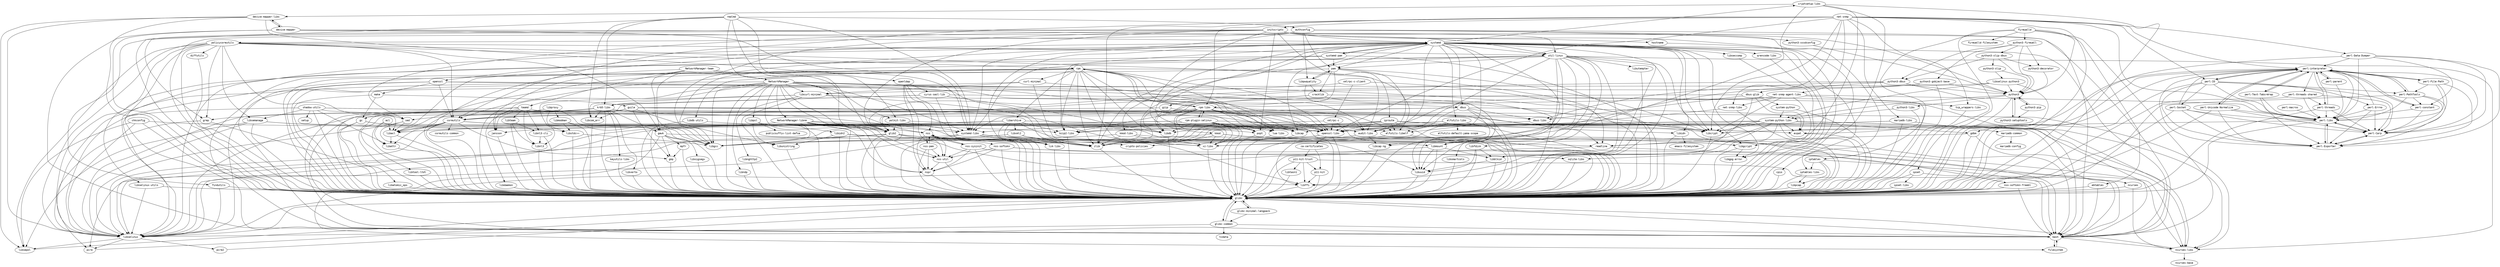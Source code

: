 strict digraph G {
node [fontname=monospace];
  "acl" -> "glibc";
  "acl" -> "libacl";
  "acl" -> "libattr";
  "audit-libs" -> "glibc";
  "audit-libs" -> "libcap-ng";
  "authconfig" -> "bash";
  "authconfig" -> "glibc";
  "authconfig" -> "libpwquality";
  "authconfig" -> "openssl";
  "authconfig" -> "pam";
  "authconfig" -> "policycoreutils";
  "authconfig" -> "python3";
  "authconfig" -> "python3-sssdconfig";
  "bash" -> "filesystem";
  "bash" -> "glibc";
  "bash" -> "ncurses-libs";
  "bzip2-libs" -> "glibc";
  "ca-certificates" -> "p11-kit";
  "ca-certificates" -> "p11-kit-trust";
  "chkconfig" -> "glibc";
  "chkconfig" -> "libselinux";
  "chkconfig" -> "libsepol";
  "chkconfig" -> "popt";
  "coreutils" -> "coreutils-common";
  "coreutils" -> "glibc";
  "coreutils" -> "gmp";
  "coreutils" -> "libacl";
  "coreutils" -> "libattr";
  "coreutils" -> "libcap";
  "coreutils" -> "libselinux";
  "coreutils" -> "ncurses";
  "coreutils" -> "openssl-libs";
  "cpio" -> "glibc";
  "cracklib" -> "bash";
  "cracklib" -> "glibc";
  "cracklib" -> "gzip";
  "cracklib" -> "zlib";
  "cryptsetup-libs" -> "device-mapper-libs";
  "cryptsetup-libs" -> "glibc";
  "cryptsetup-libs" -> "libgcrypt";
  "cryptsetup-libs" -> "libgpg-error";
  "cryptsetup-libs" -> "libuuid";
  "curl-minimal" -> "glibc";
  "curl-minimal" -> "libcurl-minimal";
  "curl-minimal" -> "openssl-libs";
  "curl-minimal" -> "zlib";
  "cyrus-sasl-lib" -> "glibc";
  "cyrus-sasl-lib" -> "krb5-libs";
  "cyrus-sasl-lib" -> "libcom_err";
  "cyrus-sasl-lib" -> "libcrypt";
  "cyrus-sasl-lib" -> "libdb";
  "dbus" -> "audit-libs";
  "dbus" -> "dbus-libs";
  "dbus" -> "expat";
  "dbus" -> "glibc";
  "dbus-glib" -> "dbus-libs";
  "dbus-glib" -> "expat";
  "dbus-glib" -> "glib2";
  "dbus-glib" -> "glibc";
  "dbus-glib" -> "libffi";
  "dbus-glib" -> "system-python";
  "dbus" -> "libcap-ng";
  "dbus" -> "libselinux";
  "dbus-libs" -> "glibc";
  "dbus-libs" -> "systemd-libs";
  "dbus" -> "systemd-libs";
  "device-mapper" -> "bash";
  "device-mapper" -> "device-mapper-libs";
  "device-mapper" -> "glibc";
  "device-mapper-libs" -> "device-mapper";
  "device-mapper-libs" -> "glibc";
  "device-mapper-libs" -> "libselinux";
  "device-mapper-libs" -> "libsepol";
  "device-mapper-libs" -> "systemd-libs";
  "device-mapper" -> "systemd";
  "device-mapper" -> "systemd-libs";
  "device-mapper" -> "util-linux";
  "diffutils" -> "glibc";
  "ebtables" -> "bash";
  "ebtables" -> "glibc";
  "elfutils-libelf" -> "glibc";
  "elfutils-libelf" -> "zlib";
  "elfutils-libs" -> "bzip2-libs";
  "elfutils-libs" -> "elfutils-default-yama-scope";
  "elfutils-libs" -> "elfutils-libelf";
  "elfutils-libs" -> "glibc";
  "elfutils-libs" -> "xz-libs";
  "elfutils-libs" -> "zlib";
  "expat" -> "glibc";
  "filesystem" -> "bash";
  "findutils" -> "glibc";
  "findutils" -> "libselinux";
  "firewalld" -> "bash";
  "firewalld" -> "ebtables";
  "firewalld" -> "firewalld-filesystem";
  "firewalld" -> "ipset";
  "firewalld" -> "iptables";
  "firewalld" -> "python3";
  "firewalld" -> "python3-firewall";
  "gawk" -> "filesystem";
  "gawk" -> "glibc";
  "gawk" -> "gmp";
  "gawk" -> "libsigsegv";
  "gawk" -> "mpfr";
  "gawk" -> "readline";
  "gc" -> "glibc";
  "gc" -> "libatomic_ops";
  "gc" -> "libgcc";
  "gc" -> "libstdc++";
  "gdbm" -> "glibc";
  "gdbm" -> "ncurses-libs";
  "gdbm" -> "readline";
  "glib2" -> "bash";
  "glib2" -> "glibc";
  "glib2" -> "libffi";
  "glib2" -> "libgcc";
  "glib2" -> "libmount";
  "glib2" -> "libselinux";
  "glib2" -> "pcre";
  "glib2" -> "zlib";
  "glibc-common" -> "bash";
  "glibc-common" -> "glibc";
  "glibc-common" -> "libselinux";
  "glibc-common" -> "tzdata";
  "glibc" -> "glibc-common";
  "glibc" -> "glibc-minimal-langpack";
  "glibc-minimal-langpack" -> "glibc";
  "glibc-minimal-langpack" -> "glibc-common";
  "gmp" -> "glibc";
  "grep" -> "glibc";
  "grep" -> "pcre";
  "guile" -> "coreutils";
  "guile" -> "gc";
  "guile" -> "glibc";
  "guile" -> "gmp";
  "guile" -> "libcrypt";
  "guile" -> "libffi";
  "guile" -> "libtool-ltdl";
  "guile" -> "libunistring";
  "guile" -> "ncurses-libs";
  "guile" -> "readline";
  "gzip" -> "coreutils";
  "gzip" -> "glibc";
  "hostname" -> "glibc";
  "initscripts" -> "bash";
  "initscripts" -> "cpio";
  "initscripts" -> "findutils";
  "initscripts" -> "gawk";
  "initscripts" -> "glib2";
  "initscripts" -> "glibc";
  "initscripts" -> "grep";
  "initscripts" -> "hostname";
  "initscripts" -> "iproute";
  "initscripts" -> "kmod";
  "initscripts" -> "popt";
  "initscripts" -> "sed";
  "initscripts" -> "systemd";
  "initscripts" -> "util-linux";
  "iproute" -> "bash";
  "iproute" -> "elfutils-libelf";
  "iproute" -> "glibc";
  "iproute" -> "libcap";
  "iproute" -> "libdb";
  "iproute" -> "libidn";
  "iproute" -> "libselinux";
  "iproute" -> "ncurses-libs";
  "iproute" -> "openssl-libs";
  "iproute" -> "systemd-libs";
  "ipset" -> "bash";
  "ipset" -> "glibc";
  "ipset" -> "ipset-libs";
  "ipset-libs" -> "glibc";
  "iptables" -> "bash";
  "iptables" -> "glibc";
  "iptables" -> "iptables-libs";
  "iptables" -> "libpcap";
  "iptables-libs" -> "glibc";
  "iptables-libs" -> "libpcap";
  "jansson" -> "glibc";
  "keyutils-libs" -> "glibc";
  "kmod" -> "bash";
  "kmod" -> "glibc";
  "kmod" -> "libgcc";
  "kmod-libs" -> "glibc";
  "kmod-libs" -> "libgcc";
  "kmod-libs" -> "xz-libs";
  "kmod-libs" -> "zlib";
  "kmod" -> "xz-libs";
  "kmod" -> "zlib";
  "krb5-libs" -> "bash";
  "krb5-libs" -> "coreutils";
  "krb5-libs" -> "crypto-policies";
  "krb5-libs" -> "gawk";
  "krb5-libs" -> "glibc";
  "krb5-libs" -> "grep";
  "krb5-libs" -> "keyutils-libs";
  "krb5-libs" -> "libcom_err";
  "krb5-libs" -> "libselinux";
  "krb5-libs" -> "libverto";
  "krb5-libs" -> "openssl-libs";
  "krb5-libs" -> "sed";
  "libacl" -> "glibc";
  "libacl" -> "libattr";
  "libarchive" -> "bzip2-libs";
  "libarchive" -> "glibc";
  "libarchive" -> "libacl";
  "libarchive" -> "libxml2";
  "libarchive" -> "lz4-libs";
  "libarchive" -> "openssl-libs";
  "libarchive" -> "xz-libs";
  "libarchive" -> "zlib";
  "libatomic_ops" -> "glibc";
  "libattr" -> "glibc";
  "libblkid" -> "glibc";
  "libblkid" -> "libuuid";
  "libcap" -> "glibc";
  "libcap-ng" -> "glibc";
  "libcom_err" -> "glibc";
  "libcrypt" -> "glibc";
  "libcurl-minimal" -> "glibc";
  "libcurl-minimal" -> "krb5-libs";
  "libcurl-minimal" -> "libcom_err";
  "libcurl-minimal" -> "libnghttp2";
  "libcurl-minimal" -> "openssl-libs";
  "libcurl-minimal" -> "zlib";
  "libdaemon" -> "glibc";
  "libdb" -> "glibc";
  "libdb-utils" -> "glibc";
  "libdb-utils" -> "libdb";
  "libfdisk" -> "glibc";
  "libfdisk" -> "libblkid";
  "libfdisk" -> "libuuid";
  "libffi" -> "glibc";
  "libgcrypt" -> "glibc";
  "libgcrypt" -> "libgpg-error";
  "libgpg-error" -> "glibc";
  "libidn2" -> "glibc";
  "libidn2" -> "libunistring";
  "libidn2" -> "ncurses-libs";
  "libidn2" -> "zlib";
  "libidn" -> "emacs-filesystem";
  "libidn" -> "glibc";
  "libmodman" -> "glibc";
  "libmodman" -> "libgcc";
  "libmodman" -> "libstdc++";
  "libmount" -> "glibc";
  "libmount" -> "libblkid";
  "libmount" -> "libselinux";
  "libmount" -> "libuuid";
  "libndp" -> "glibc";
  "libnghttp2" -> "glibc";
  "libnl3-cli" -> "glibc";
  "libnl3-cli" -> "libnl3";
  "libnl3" -> "glibc";
  "libpcap" -> "glibc";
  "libproxy" -> "glibc";
  "libproxy" -> "libgcc";
  "libproxy" -> "libmodman";
  "libproxy" -> "libstdc++";
  "libpsl" -> "glibc";
  "libpsl" -> "libidn2";
  "libpsl" -> "libunistring";
  "libpsl" -> "publicsuffix-list-dafsa";
  "libpwquality" -> "cracklib";
  "libpwquality" -> "glibc";
  "libpwquality" -> "pam";
  "libseccomp" -> "glibc";
  "libselinux" -> "glibc";
  "libselinux" -> "libsepol";
  "libselinux" -> "pcre";
  "libselinux" -> "pcre2";
  "libselinux-python3" -> "glibc";
  "libselinux-python3" -> "libselinux";
  "libselinux-python3" -> "python3";
  "libselinux-python3" -> "system-python-libs";
  "libselinux-utils" -> "glibc";
  "libselinux-utils" -> "libselinux";
  "libsemanage" -> "audit-libs";
  "libsemanage" -> "bzip2-libs";
  "libsemanage" -> "glibc";
  "libsemanage" -> "libselinux";
  "libsemanage" -> "libsepol";
  "libsepol" -> "glibc";
  "libsigsegv" -> "glibc";
  "libsmartcols" -> "glibc";
  "libstdc++" -> "glibc";
  "libstdc++" -> "libgcc";
  "libtasn1" -> "glibc";
  "libteam" -> "glibc";
  "libteam" -> "libnl3";
  "libteam" -> "libnl3-cli";
  "libtool-ltdl" -> "glibc";
  "libunistring" -> "glibc";
  "libutempter" -> "glibc";
  "libuuid" -> "glibc";
  "libverto" -> "glibc";
  "libxml2" -> "glibc";
  "libxml2" -> "xz-libs";
  "libxml2" -> "zlib";
  "lua-libs" -> "glibc";
  "lz4-libs" -> "glibc";
  "make" -> "gc";
  "make" -> "glibc";
  "make" -> "guile";
  "mariadb-common" -> "glibc";
  "mariadb-common" -> "mariadb-config";
  "mariadb-libs" -> "glibc";
  "mariadb-libs" -> "mariadb-common";
  "mariadb-libs" -> "openssl-libs";
  "mariadb-libs" -> "zlib";
  "mpfr" -> "glibc";
  "mpfr" -> "gmp";
  "ncurses" -> "glibc";
  "ncurses-libs" -> "glibc";
  "ncurses-libs" -> "ncurses-base";
  "ncurses" -> "ncurses-libs";
  "net-snmp-agent-libs" -> "glibc";
  "net-snmp-agent-libs" -> "libcrypt";
  "net-snmp-agent-libs" -> "net-snmp-libs";
  "net-snmp-agent-libs" -> "openssl-libs";
  "net-snmp-agent-libs" -> "perl-libs";
  "net-snmp-agent-libs" -> "rpm-libs";
  "net-snmp-agent-libs" -> "tcp_wrappers-libs";
  "net-snmp" -> "coreutils";
  "net-snmp" -> "glibc";
  "net-snmp" -> "initscripts";
  "net-snmp" -> "libcrypt";
  "net-snmp-libs" -> "glibc";
  "net-snmp-libs" -> "openssl-libs";
  "net-snmp" -> "mariadb-libs";
  "net-snmp" -> "net-snmp-agent-libs";
  "net-snmp" -> "net-snmp-libs";
  "net-snmp" -> "openssl-libs";
  "net-snmp" -> "perl-Data-Dumper";
  "net-snmp" -> "perl-interpreter";
  "net-snmp" -> "perl-IO";
  "net-snmp" -> "perl-libs";
  "net-snmp" -> "rpm-libs";
  "net-snmp" -> "tcp_wrappers-libs";
  "net-snmp" -> "zlib";
  "NetworkManager" -> "audit-libs";
  "NetworkManager" -> "dbus";
  "NetworkManager" -> "glib2";
  "NetworkManager" -> "glibc";
  "NetworkManager" -> "jansson";
  "NetworkManager" -> "libcurl-minimal";
  "NetworkManager" -> "libgcc";
  "NetworkManager" -> "libndp";
  "NetworkManager" -> "libnl3";
  "NetworkManager-libnm" -> "glib2";
  "NetworkManager-libnm" -> "glibc";
  "NetworkManager-libnm" -> "jansson";
  "NetworkManager-libnm" -> "libgcc";
  "NetworkManager-libnm" -> "libuuid";
  "NetworkManager-libnm" -> "nspr";
  "NetworkManager-libnm" -> "nss";
  "NetworkManager-libnm" -> "nss-util";
  "NetworkManager-libnm" -> "systemd-libs";
  "NetworkManager" -> "libpsl";
  "NetworkManager" -> "libselinux";
  "NetworkManager" -> "libuuid";
  "NetworkManager" -> "NetworkManager-libnm";
  "NetworkManager" -> "nspr";
  "NetworkManager" -> "nss";
  "NetworkManager" -> "nss-util";
  "NetworkManager" -> "polkit-libs";
  "NetworkManager" -> "readline";
  "NetworkManager" -> "systemd-libs";
  "NetworkManager-team" -> "glib2";
  "NetworkManager-team" -> "glibc";
  "NetworkManager-team" -> "jansson";
  "NetworkManager-team" -> "libgcc";
  "NetworkManager-team" -> "NetworkManager";
  "NetworkManager-team" -> "teamd";
  "nspr" -> "glibc";
  "nss" -> "glibc";
  "nss" -> "nspr";
  "nss" -> "nss-pem";
  "nss" -> "nss-softokn";
  "nss" -> "nss-sysinit";
  "nss" -> "nss-util";
  "nss-pem" -> "glibc";
  "nss-pem" -> "nspr";
  "nss-pem" -> "nss";
  "nss-pem" -> "nss-util";
  "nss-softokn-freebl" -> "bash";
  "nss-softokn-freebl" -> "glibc";
  "nss-softokn" -> "glibc";
  "nss-softokn" -> "nspr";
  "nss-softokn" -> "nss-softokn-freebl";
  "nss-softokn" -> "nss-util";
  "nss-softokn" -> "sqlite-libs";
  "nss-sysinit" -> "bash";
  "nss-sysinit" -> "glibc";
  "nss-sysinit" -> "nspr";
  "nss-sysinit" -> "nss";
  "nss-sysinit" -> "nss-util";
  "nss-util" -> "glibc";
  "nss-util" -> "nspr";
  "nss" -> "zlib";
  "openldap" -> "cyrus-sasl-lib";
  "openldap" -> "glibc";
  "openldap" -> "nspr";
  "openldap" -> "nss";
  "openldap" -> "nss-util";
  "openssl" -> "bash";
  "openssl" -> "coreutils";
  "openssl" -> "glibc";
  "openssl-libs" -> "ca-certificates";
  "openssl-libs" -> "crypto-policies";
  "openssl-libs" -> "glibc";
  "openssl-libs" -> "zlib";
  "openssl" -> "make";
  "openssl" -> "openssl-libs";
  "openssl" -> "zlib";
  "p11-kit" -> "glibc";
  "p11-kit" -> "libffi";
  "p11-kit-trust" -> "bash";
  "p11-kit-trust" -> "glibc";
  "p11-kit-trust" -> "libffi";
  "p11-kit-trust" -> "libtasn1";
  "p11-kit-trust" -> "p11-kit";
  "pam" -> "audit-libs";
  "pam" -> "cracklib";
  "pam" -> "glibc";
  "pam" -> "libcrypt";
  "pam" -> "libdb";
  "pam" -> "libpwquality";
  "pam" -> "libselinux";
  "pcre2" -> "glibc";
  "pcre" -> "glibc";
  "perl-Carp" -> "perl-Exporter";
  "perl-Carp" -> "perl-libs";
  "perl-constant" -> "perl-Carp";
  "perl-constant" -> "perl-interpreter";
  "perl-constant" -> "perl-libs";
  "perl-Data-Dumper" -> "glibc";
  "perl-Data-Dumper" -> "perl-Carp";
  "perl-Data-Dumper" -> "perl-constant";
  "perl-Data-Dumper" -> "perl-Exporter";
  "perl-Data-Dumper" -> "perl-interpreter";
  "perl-Data-Dumper" -> "perl-libs";
  "perl-Errno" -> "perl-Carp";
  "perl-Errno" -> "perl-Exporter";
  "perl-Errno" -> "perl-interpreter";
  "perl-Errno" -> "perl-libs";
  "perl-Exporter" -> "perl-Carp";
  "perl-Exporter" -> "perl-libs";
  "perl-File-Path" -> "perl-Carp";
  "perl-File-Path" -> "perl-Exporter";
  "perl-File-Path" -> "perl-interpreter";
  "perl-File-Path" -> "perl-libs";
  "perl-File-Path" -> "perl-PathTools";
  "perl-interpreter" -> "gdbm";
  "perl-interpreter" -> "glibc";
  "perl-interpreter" -> "libcrypt";
  "perl-interpreter" -> "perl-Carp";
  "perl-interpreter" -> "perl-constant";
  "perl-interpreter" -> "perl-Exporter";
  "perl-interpreter" -> "perl-File-Path";
  "perl-interpreter" -> "perl-IO";
  "perl-interpreter" -> "perl-libs";
  "perl-interpreter" -> "perl-parent";
  "perl-interpreter" -> "perl-PathTools";
  "perl-interpreter" -> "perl-Text-Tabs+Wrap";
  "perl-interpreter" -> "perl-threads";
  "perl-interpreter" -> "perl-threads-shared";
  "perl-interpreter" -> "perl-Unicode-Normalize";
  "perl-IO" -> "glibc";
  "perl-IO" -> "perl-Carp";
  "perl-IO" -> "perl-Errno";
  "perl-IO" -> "perl-Exporter";
  "perl-IO" -> "perl-interpreter";
  "perl-IO" -> "perl-libs";
  "perl-IO" -> "perl-PathTools";
  "perl-IO" -> "perl-Socket";
  "perl-libs" -> "glibc";
  "perl-libs" -> "libcrypt";
  "perl-libs" -> "perl-Carp";
  "perl-libs" -> "perl-Exporter";
  "perl-macros" -> "perl-libs";
  "perl-parent" -> "perl-interpreter";
  "perl-parent" -> "perl-libs";
  "perl-PathTools" -> "glibc";
  "perl-PathTools" -> "perl-Carp";
  "perl-PathTools" -> "perl-constant";
  "perl-PathTools" -> "perl-Exporter";
  "perl-PathTools" -> "perl-interpreter";
  "perl-PathTools" -> "perl-libs";
  "perl-Socket" -> "glibc";
  "perl-Socket" -> "perl-Carp";
  "perl-Socket" -> "perl-Exporter";
  "perl-Socket" -> "perl-interpreter";
  "perl-Socket" -> "perl-libs";
  "perl-Text-Tabs+Wrap" -> "perl-Exporter";
  "perl-Text-Tabs+Wrap" -> "perl-interpreter";
  "perl-Text-Tabs+Wrap" -> "perl-libs";
  "perl-threads" -> "glibc";
  "perl-threads" -> "perl-Carp";
  "perl-threads" -> "perl-interpreter";
  "perl-threads" -> "perl-libs";
  "perl-threads-shared" -> "glibc";
  "perl-threads-shared" -> "perl-Carp";
  "perl-threads-shared" -> "perl-libs";
  "perl-threads-shared" -> "perl-threads";
  "perl-Unicode-Normalize" -> "glibc";
  "perl-Unicode-Normalize" -> "perl-Carp";
  "perl-Unicode-Normalize" -> "perl-Exporter";
  "perl-Unicode-Normalize" -> "perl-interpreter";
  "perl-Unicode-Normalize" -> "perl-libs";
  "policycoreutils" -> "audit-libs";
  "policycoreutils" -> "bash";
  "policycoreutils" -> "coreutils";
  "policycoreutils" -> "diffutils";
  "policycoreutils" -> "gawk";
  "policycoreutils" -> "glibc";
  "policycoreutils" -> "grep";
  "policycoreutils" -> "libselinux";
  "policycoreutils" -> "libselinux-utils";
  "policycoreutils" -> "libsemanage";
  "policycoreutils" -> "libsepol";
  "policycoreutils" -> "rpm";
  "policycoreutils" -> "sed";
  "policycoreutils" -> "util-linux";
  "polkit-libs" -> "expat";
  "polkit-libs" -> "glib2";
  "polkit-libs" -> "glibc";
  "polkit-libs" -> "systemd-libs";
  "popt" -> "glibc";
  "python3-dbus" -> "dbus-glib";
  "python3-dbus" -> "dbus-libs";
  "python3-dbus" -> "glib2";
  "python3-dbus" -> "glibc";
  "python3-dbus" -> "python3";
  "python3-decorator" -> "python3";
  "python3-firewall" -> "python3";
  "python3-firewall" -> "python3-dbus";
  "python3-firewall" -> "python3-decorator";
  "python3-firewall" -> "python3-gobject-base";
  "python3-firewall" -> "python3-slip-dbus";
  "python3" -> "glibc";
  "python3-gobject-base" -> "glib2";
  "python3-gobject-base" -> "glibc";
  "python3-gobject-base" -> "libffi";
  "python3-gobject-base" -> "python3";
  "python3-libs" -> "expat";
  "python3-libs" -> "system-python-libs";
  "python3-pip" -> "python3";
  "python3-pip" -> "python3-setuptools";
  "python3" -> "python3-libs";
  "python3" -> "python3-pip";
  "python3" -> "python3-setuptools";
  "python3-setuptools" -> "python3";
  "python3-slip-dbus" -> "python3";
  "python3-slip-dbus" -> "python3-dbus";
  "python3-slip-dbus" -> "python3-decorator";
  "python3-slip-dbus" -> "python3-slip";
  "python3-slip" -> "libselinux-python3";
  "python3-slip" -> "python3";
  "python3-sssdconfig" -> "python3";
  "python3" -> "system-python-libs";
  "qrencode-libs" -> "glibc";
  "readline" -> "glibc";
  "readline" -> "ncurses-libs";
  "realmd" -> "authconfig";
  "realmd" -> "glib2";
  "realmd" -> "glibc";
  "realmd" -> "krb5-libs";
  "realmd" -> "libcom_err";
  "realmd" -> "openldap";
  "realmd" -> "polkit-libs";
  "realmd" -> "systemd-libs";
  "rpm" -> "bash";
  "rpm" -> "bzip2-libs";
  "rpm" -> "coreutils";
  "rpm" -> "curl-minimal";
  "rpm" -> "elfutils-libelf";
  "rpm" -> "glibc";
  "rpm" -> "libacl";
  "rpm" -> "libarchive";
  "rpm" -> "libcap";
  "rpm" -> "libdb";
  "rpm" -> "libdb-utils";
  "rpm-libs" -> "bzip2-libs";
  "rpm-libs" -> "elfutils-libelf";
  "rpm-libs" -> "glibc";
  "rpm-libs" -> "libacl";
  "rpm-libs" -> "libcap";
  "rpm-libs" -> "libdb";
  "rpm-libs" -> "lua-libs";
  "rpm-libs" -> "openssl-libs";
  "rpm-libs" -> "popt";
  "rpm-libs" -> "rpm";
  "rpm-libs" -> "rpm-plugin-selinux";
  "rpm-libs" -> "xz-libs";
  "rpm-libs" -> "zlib";
  "rpm" -> "lua-libs";
  "rpm" -> "openssl-libs";
  "rpm-plugin-selinux" -> "bzip2-libs";
  "rpm-plugin-selinux" -> "elfutils-libelf";
  "rpm-plugin-selinux" -> "glibc";
  "rpm-plugin-selinux" -> "libacl";
  "rpm-plugin-selinux" -> "libcap";
  "rpm-plugin-selinux" -> "libdb";
  "rpm-plugin-selinux" -> "libselinux";
  "rpm-plugin-selinux" -> "lua-libs";
  "rpm-plugin-selinux" -> "openssl-libs";
  "rpm-plugin-selinux" -> "popt";
  "rpm-plugin-selinux" -> "rpm-libs";
  "rpm-plugin-selinux" -> "xz-libs";
  "rpm-plugin-selinux" -> "zlib";
  "rpm" -> "popt";
  "rpm" -> "rpm-libs";
  "rpm" -> "xz-libs";
  "rpm" -> "zlib";
  "sed" -> "glibc";
  "sed" -> "libacl";
  "sed" -> "libselinux";
  "shadow-utils" -> "audit-libs";
  "shadow-utils" -> "glibc";
  "shadow-utils" -> "libacl";
  "shadow-utils" -> "libattr";
  "shadow-utils" -> "libcrypt";
  "shadow-utils" -> "libselinux";
  "shadow-utils" -> "libsemanage";
  "shadow-utils" -> "setup";
  "sqlite-libs" -> "glibc";
  "systemd" -> "audit-libs";
  "systemd" -> "bash";
  "systemd" -> "bzip2-libs";
  "systemd" -> "cryptsetup-libs";
  "systemd" -> "dbus";
  "systemd" -> "elfutils-libelf";
  "systemd" -> "elfutils-libs";
  "systemd" -> "glibc";
  "systemd" -> "iptables-libs";
  "systemd" -> "kmod-libs";
  "systemd" -> "libacl";
  "systemd" -> "libblkid";
  "systemd" -> "libcap";
  "systemd" -> "libcrypt";
  "systemd" -> "libgcc";
  "systemd" -> "libgcrypt";
  "systemd" -> "libgpg-error";
  "systemd" -> "libidn";
  "systemd" -> "libmount";
  "systemd" -> "libseccomp";
  "systemd" -> "libselinux";
  "systemd-libs" -> "glibc";
  "systemd-libs" -> "libgcc";
  "systemd-libs" -> "libgcrypt";
  "systemd-libs" -> "libselinux";
  "systemd-libs" -> "lz4-libs";
  "systemd-libs" -> "xz-libs";
  "systemd" -> "lz4-libs";
  "systemd" -> "pam";
  "systemd-pam" -> "glibc";
  "systemd-pam" -> "libgcc";
  "systemd-pam" -> "libselinux";
  "systemd-pam" -> "pam";
  "systemd-pam" -> "systemd";
  "systemd" -> "qrencode-libs";
  "systemd" -> "systemd-libs";
  "systemd" -> "systemd-pam";
  "systemd" -> "util-linux";
  "systemd" -> "xz-libs";
  "systemd" -> "zlib";
  "system-python" -> "glibc";
  "system-python-libs" -> "bash";
  "system-python-libs" -> "bzip2-libs";
  "system-python-libs" -> "expat";
  "system-python-libs" -> "gdbm";
  "system-python-libs" -> "glibc";
  "system-python-libs" -> "libcrypt";
  "system-python-libs" -> "libffi";
  "system-python-libs" -> "ncurses-libs";
  "system-python-libs" -> "openssl-libs";
  "system-python-libs" -> "readline";
  "system-python-libs" -> "sqlite-libs";
  "system-python-libs" -> "xz-libs";
  "system-python-libs" -> "zlib";
  "system-python" -> "system-python-libs";
  "tcp_wrappers-libs" -> "glibc";
  "teamd" -> "bash";
  "teamd" -> "dbus-libs";
  "teamd" -> "glibc";
  "teamd" -> "jansson";
  "teamd" -> "libdaemon";
  "teamd" -> "libnl3";
  "teamd" -> "libnl3-cli";
  "teamd" -> "libteam";
  "util-linux" -> "audit-libs";
  "util-linux" -> "glibc";
  "util-linux" -> "libblkid";
  "util-linux" -> "libcap-ng";
  "util-linux" -> "libcrypt";
  "util-linux" -> "libfdisk";
  "util-linux" -> "libmount";
  "util-linux" -> "libselinux";
  "util-linux" -> "libsmartcols";
  "util-linux" -> "libutempter";
  "util-linux" -> "libuuid";
  "util-linux" -> "ncurses-libs";
  "util-linux" -> "pam";
  "util-linux" -> "systemd-libs";
  "util-linux" -> "zlib";
  "xmlrpc-c-client" -> "glibc";
  "xmlrpc-c-client" -> "libcurl-minimal";
  "xmlrpc-c-client" -> "xmlrpc-c";
  "xmlrpc-c" -> "glibc";
  "xmlrpc-c" -> "libgcc";
  "xmlrpc-c" -> "openssl-libs";
  "xz-libs" -> "glibc";
  "zlib" -> "glibc";
}
